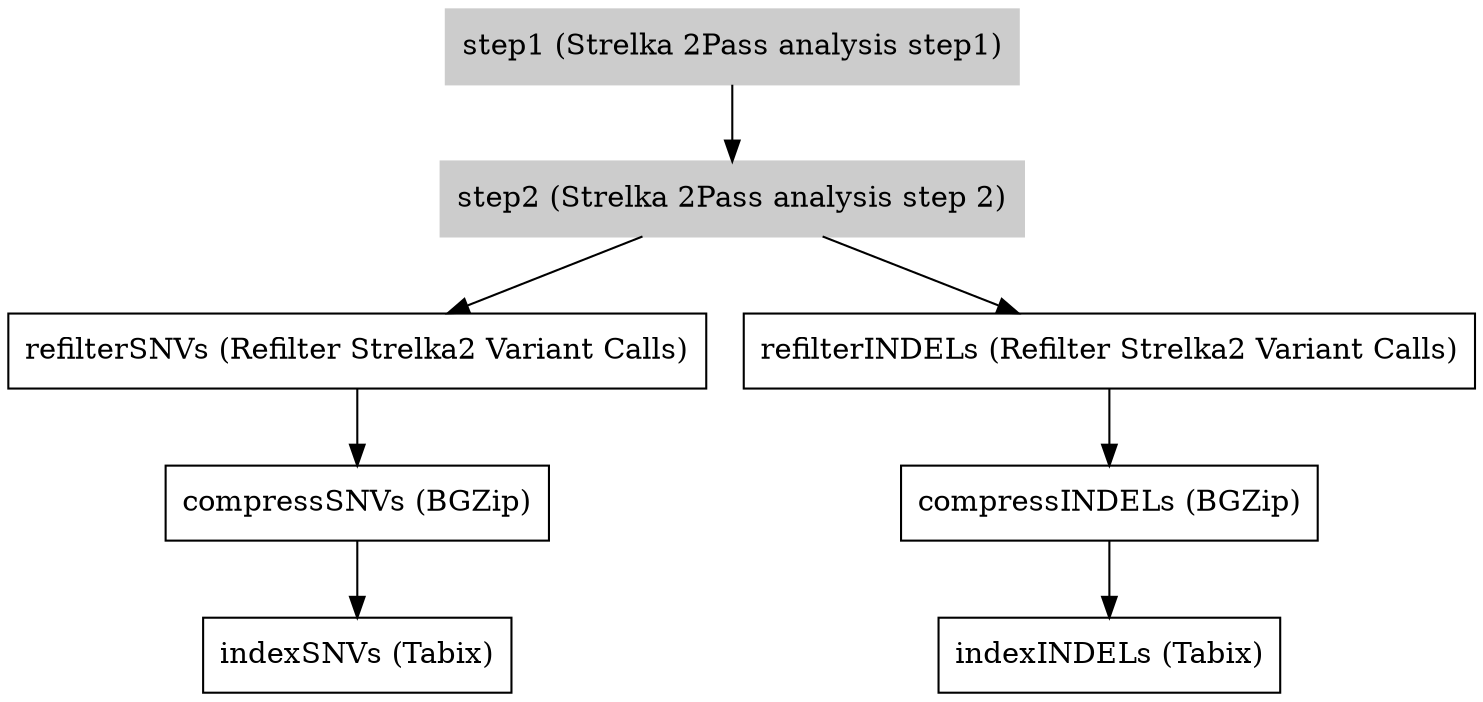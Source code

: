 // Strelka 2Pass analysis
digraph Strelka2PassWorkflow {
	node [shape=record]
	step1 [label="step1 (Strelka 2Pass analysis step1)" color=grey80 style=filled]
	step2 [label="step2 (Strelka 2Pass analysis step 2)" color=grey80 style=filled]
	refilterSNVs [label="refilterSNVs (Refilter Strelka2 Variant Calls)"]
	compressSNVs [label="compressSNVs (BGZip)"]
	indexSNVs [label="indexSNVs (Tabix)"]
	refilterINDELs [label="refilterINDELs (Refilter Strelka2 Variant Calls)"]
	compressINDELs [label="compressINDELs (BGZip)"]
	indexINDELs [label="indexINDELs (Tabix)"]
	step1 -> step2
	step2 -> refilterSNVs
	refilterSNVs -> compressSNVs
	compressSNVs -> indexSNVs
	step2 -> refilterINDELs
	refilterINDELs -> compressINDELs
	compressINDELs -> indexINDELs
}
